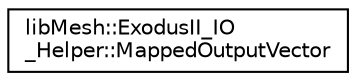 digraph "类继承关系图"
{
 // INTERACTIVE_SVG=YES
  edge [fontname="Helvetica",fontsize="10",labelfontname="Helvetica",labelfontsize="10"];
  node [fontname="Helvetica",fontsize="10",shape=record];
  rankdir="LR";
  Node1 [label="libMesh::ExodusII_IO\l_Helper::MappedOutputVector",height=0.2,width=0.4,color="black", fillcolor="white", style="filled",URL="$structlibMesh_1_1ExodusII__IO__Helper_1_1MappedOutputVector.html",tooltip="This class facilitates inline conversion of an input data vector to a different precision level..."];
}
